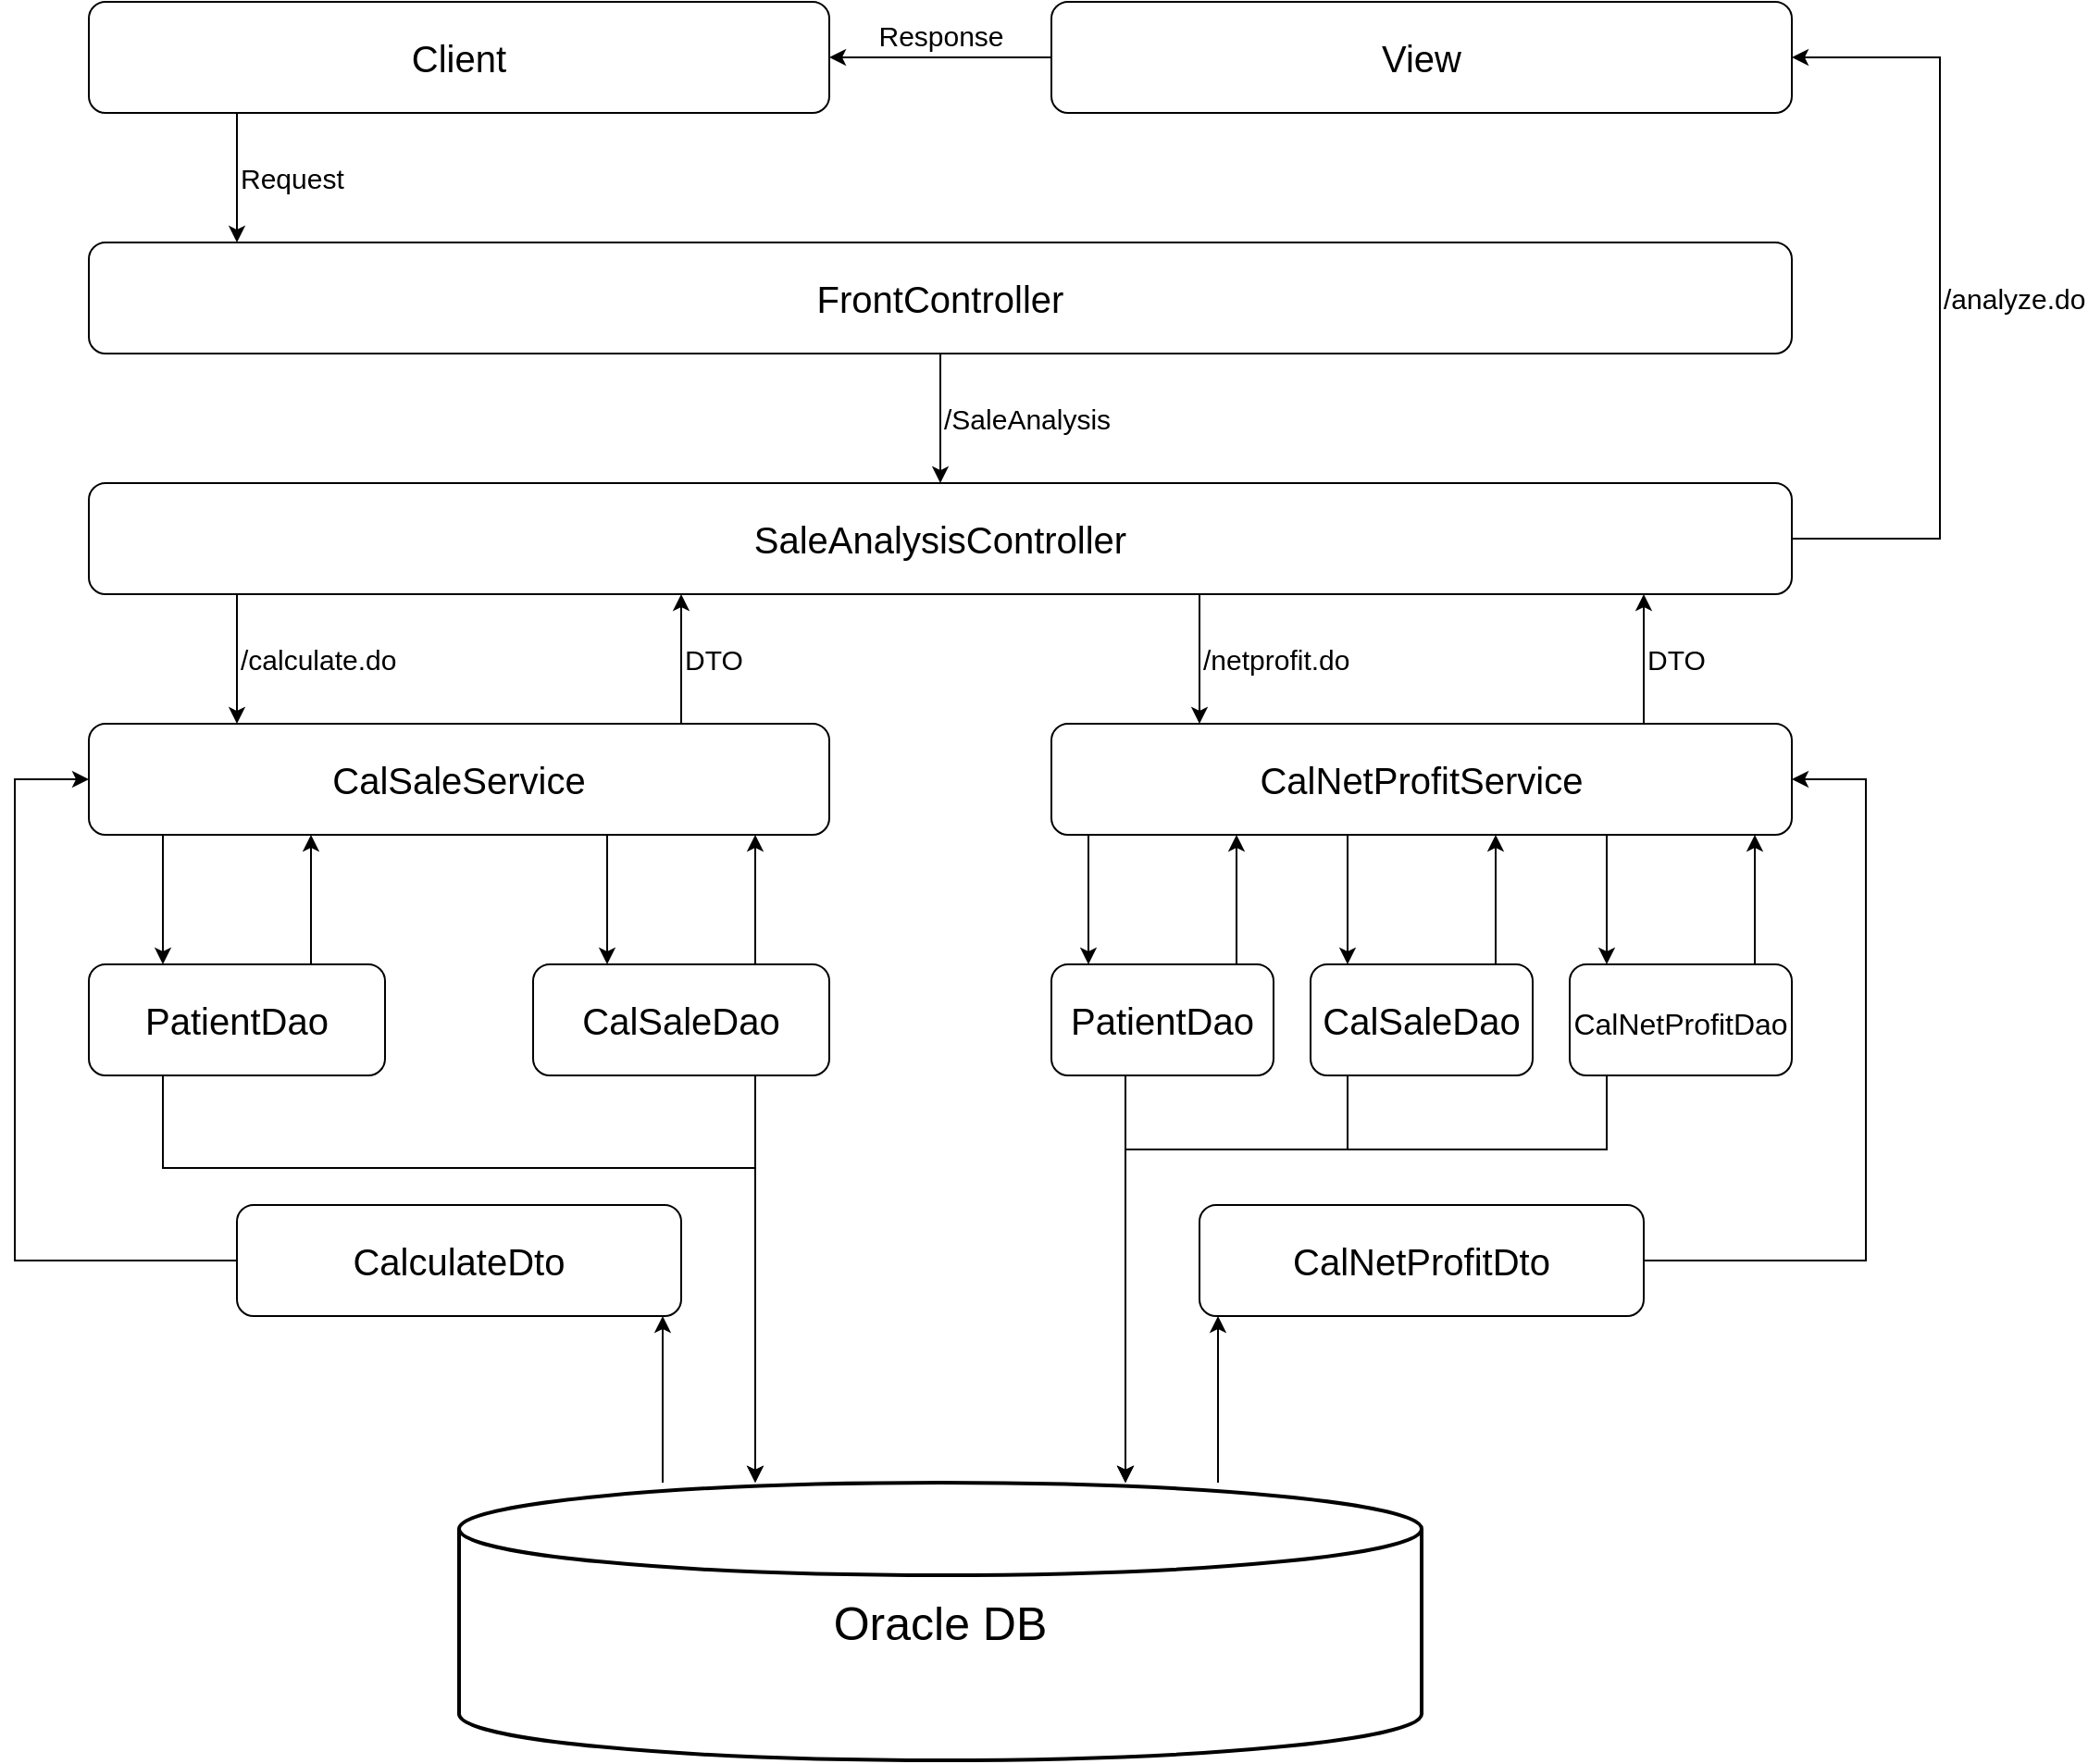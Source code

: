 <mxfile version="23.0.2" type="device">
  <diagram name="페이지-1" id="oxuczk6J3Nqm5BJ1pF_r">
    <mxGraphModel dx="1098" dy="828" grid="1" gridSize="10" guides="1" tooltips="1" connect="1" arrows="1" fold="1" page="1" pageScale="1" pageWidth="827" pageHeight="1169" math="0" shadow="0">
      <root>
        <mxCell id="0" />
        <mxCell id="1" parent="0" />
        <mxCell id="GygWWia3DeuVAO6C8tGU-1" value="&lt;font style=&quot;font-size: 20px;&quot;&gt;Client&lt;/font&gt;" style="rounded=1;whiteSpace=wrap;html=1;" parent="1" vertex="1">
          <mxGeometry x="120" y="80" width="400" height="60" as="geometry" />
        </mxCell>
        <mxCell id="GygWWia3DeuVAO6C8tGU-4" value="&lt;span style=&quot;font-size: 20px;&quot;&gt;FrontController&lt;/span&gt;" style="rounded=1;whiteSpace=wrap;html=1;" parent="1" vertex="1">
          <mxGeometry x="120" y="210" width="920" height="60" as="geometry" />
        </mxCell>
        <mxCell id="GygWWia3DeuVAO6C8tGU-5" value="&lt;font style=&quot;font-size: 20px;&quot;&gt;View&lt;/font&gt;" style="rounded=1;whiteSpace=wrap;html=1;" parent="1" vertex="1">
          <mxGeometry x="640" y="80" width="400" height="60" as="geometry" />
        </mxCell>
        <mxCell id="GygWWia3DeuVAO6C8tGU-6" value="&lt;span style=&quot;font-size: 20px;&quot;&gt;SaleAnalysisController&lt;/span&gt;" style="rounded=1;whiteSpace=wrap;html=1;" parent="1" vertex="1">
          <mxGeometry x="120" y="340" width="920" height="60" as="geometry" />
        </mxCell>
        <mxCell id="GygWWia3DeuVAO6C8tGU-7" value="/SaleAnalysis" style="endArrow=classic;html=1;rounded=0;exitX=0.5;exitY=1;exitDx=0;exitDy=0;entryX=0.5;entryY=0;entryDx=0;entryDy=0;labelPosition=right;verticalLabelPosition=middle;align=left;verticalAlign=middle;fontSize=15;" parent="1" source="GygWWia3DeuVAO6C8tGU-4" target="GygWWia3DeuVAO6C8tGU-6" edge="1">
          <mxGeometry width="50" height="50" relative="1" as="geometry">
            <mxPoint x="640" y="330" as="sourcePoint" />
            <mxPoint x="690" y="280" as="targetPoint" />
          </mxGeometry>
        </mxCell>
        <mxCell id="GygWWia3DeuVAO6C8tGU-8" value="&lt;span style=&quot;font-size: 20px;&quot;&gt;CalSaleService&lt;/span&gt;" style="rounded=1;whiteSpace=wrap;html=1;" parent="1" vertex="1">
          <mxGeometry x="120" y="470" width="400" height="60" as="geometry" />
        </mxCell>
        <mxCell id="GygWWia3DeuVAO6C8tGU-9" value="&lt;font style=&quot;font-size: 20px;&quot;&gt;CalNetProfitService&lt;/font&gt;" style="rounded=1;whiteSpace=wrap;html=1;" parent="1" vertex="1">
          <mxGeometry x="640" y="470" width="400" height="60" as="geometry" />
        </mxCell>
        <mxCell id="GygWWia3DeuVAO6C8tGU-10" value="/calculate.do" style="endArrow=classic;html=1;rounded=0;exitX=0.5;exitY=1;exitDx=0;exitDy=0;entryX=0.5;entryY=0;entryDx=0;entryDy=0;labelPosition=right;verticalLabelPosition=middle;align=left;verticalAlign=middle;fontSize=15;" parent="1" edge="1">
          <mxGeometry width="50" height="50" relative="1" as="geometry">
            <mxPoint x="200" y="400" as="sourcePoint" />
            <mxPoint x="200" y="470" as="targetPoint" />
          </mxGeometry>
        </mxCell>
        <mxCell id="GygWWia3DeuVAO6C8tGU-11" value="/netprofit.do" style="endArrow=classic;html=1;rounded=0;exitX=0.5;exitY=1;exitDx=0;exitDy=0;entryX=0.5;entryY=0;entryDx=0;entryDy=0;labelPosition=right;verticalLabelPosition=middle;align=left;verticalAlign=middle;fontSize=15;" parent="1" edge="1">
          <mxGeometry width="50" height="50" relative="1" as="geometry">
            <mxPoint x="720" y="400" as="sourcePoint" />
            <mxPoint x="720" y="470" as="targetPoint" />
          </mxGeometry>
        </mxCell>
        <mxCell id="GygWWia3DeuVAO6C8tGU-12" value="/analyze.do" style="endArrow=classic;html=1;rounded=0;labelPosition=right;verticalLabelPosition=middle;align=left;verticalAlign=middle;fontSize=15;exitX=1;exitY=0.5;exitDx=0;exitDy=0;entryX=1;entryY=0.5;entryDx=0;entryDy=0;edgeStyle=orthogonalEdgeStyle;" parent="1" source="GygWWia3DeuVAO6C8tGU-6" target="GygWWia3DeuVAO6C8tGU-5" edge="1">
          <mxGeometry width="50" height="50" relative="1" as="geometry">
            <mxPoint x="678" y="340" as="sourcePoint" />
            <mxPoint x="878" y="140" as="targetPoint" />
            <Array as="points">
              <mxPoint x="1120" y="370" />
              <mxPoint x="1120" y="110" />
            </Array>
          </mxGeometry>
        </mxCell>
        <mxCell id="GygWWia3DeuVAO6C8tGU-13" value="PatientDao" style="rounded=1;whiteSpace=wrap;html=1;fontSize=20;" parent="1" vertex="1">
          <mxGeometry x="120" y="600" width="160" height="60" as="geometry" />
        </mxCell>
        <mxCell id="GygWWia3DeuVAO6C8tGU-14" value="CalSaleDao" style="rounded=1;whiteSpace=wrap;html=1;fontSize=20;" parent="1" vertex="1">
          <mxGeometry x="360" y="600" width="160" height="60" as="geometry" />
        </mxCell>
        <mxCell id="GygWWia3DeuVAO6C8tGU-15" value="" style="endArrow=classic;html=1;rounded=0;exitX=0.5;exitY=1;exitDx=0;exitDy=0;entryX=0.5;entryY=0;entryDx=0;entryDy=0;labelPosition=right;verticalLabelPosition=middle;align=left;verticalAlign=middle;fontSize=15;" parent="1" edge="1">
          <mxGeometry width="50" height="50" relative="1" as="geometry">
            <mxPoint x="160" y="530" as="sourcePoint" />
            <mxPoint x="160" y="600" as="targetPoint" />
          </mxGeometry>
        </mxCell>
        <mxCell id="GygWWia3DeuVAO6C8tGU-16" value="" style="endArrow=classic;html=1;rounded=0;exitX=0.5;exitY=1;exitDx=0;exitDy=0;entryX=0.5;entryY=0;entryDx=0;entryDy=0;labelPosition=right;verticalLabelPosition=middle;align=left;verticalAlign=middle;fontSize=15;" parent="1" edge="1">
          <mxGeometry width="50" height="50" relative="1" as="geometry">
            <mxPoint x="400" y="530" as="sourcePoint" />
            <mxPoint x="400" y="600" as="targetPoint" />
          </mxGeometry>
        </mxCell>
        <mxCell id="GygWWia3DeuVAO6C8tGU-17" value="" style="endArrow=classic;html=1;rounded=0;exitX=0.5;exitY=1;exitDx=0;exitDy=0;entryX=0.5;entryY=0;entryDx=0;entryDy=0;labelPosition=right;verticalLabelPosition=middle;align=left;verticalAlign=middle;fontSize=15;" parent="1" edge="1">
          <mxGeometry width="50" height="50" relative="1" as="geometry">
            <mxPoint x="480" y="600" as="sourcePoint" />
            <mxPoint x="480" y="530" as="targetPoint" />
          </mxGeometry>
        </mxCell>
        <mxCell id="GygWWia3DeuVAO6C8tGU-18" value="" style="endArrow=classic;html=1;rounded=0;exitX=0.5;exitY=1;exitDx=0;exitDy=0;entryX=0.5;entryY=0;entryDx=0;entryDy=0;labelPosition=right;verticalLabelPosition=middle;align=left;verticalAlign=middle;fontSize=15;" parent="1" edge="1">
          <mxGeometry width="50" height="50" relative="1" as="geometry">
            <mxPoint x="240" y="600" as="sourcePoint" />
            <mxPoint x="240" y="530" as="targetPoint" />
          </mxGeometry>
        </mxCell>
        <mxCell id="GygWWia3DeuVAO6C8tGU-19" value="&lt;span style=&quot;font-size: 20px;&quot;&gt;CalculateDto&lt;/span&gt;" style="rounded=1;whiteSpace=wrap;html=1;" parent="1" vertex="1">
          <mxGeometry x="200" y="730" width="240" height="60" as="geometry" />
        </mxCell>
        <mxCell id="GygWWia3DeuVAO6C8tGU-20" value="PatientDao" style="rounded=1;whiteSpace=wrap;html=1;fontSize=20;" parent="1" vertex="1">
          <mxGeometry x="640" y="600" width="120" height="60" as="geometry" />
        </mxCell>
        <mxCell id="GygWWia3DeuVAO6C8tGU-21" value="CalSaleDao" style="rounded=1;whiteSpace=wrap;html=1;fontSize=20;" parent="1" vertex="1">
          <mxGeometry x="780" y="600" width="120" height="60" as="geometry" />
        </mxCell>
        <mxCell id="GygWWia3DeuVAO6C8tGU-22" value="&lt;font style=&quot;font-size: 16px;&quot;&gt;CalNetProfitDao&lt;/font&gt;" style="rounded=1;whiteSpace=wrap;html=1;fontSize=20;" parent="1" vertex="1">
          <mxGeometry x="920" y="600" width="120" height="60" as="geometry" />
        </mxCell>
        <mxCell id="GygWWia3DeuVAO6C8tGU-23" value="" style="endArrow=classic;html=1;rounded=0;exitX=0.5;exitY=1;exitDx=0;exitDy=0;entryX=0.5;entryY=0;entryDx=0;entryDy=0;labelPosition=right;verticalLabelPosition=middle;align=left;verticalAlign=middle;fontSize=15;" parent="1" edge="1">
          <mxGeometry width="50" height="50" relative="1" as="geometry">
            <mxPoint x="660" y="530" as="sourcePoint" />
            <mxPoint x="660" y="600" as="targetPoint" />
          </mxGeometry>
        </mxCell>
        <mxCell id="GygWWia3DeuVAO6C8tGU-24" value="" style="endArrow=classic;html=1;rounded=0;exitX=0.5;exitY=1;exitDx=0;exitDy=0;entryX=0.5;entryY=0;entryDx=0;entryDy=0;labelPosition=right;verticalLabelPosition=middle;align=left;verticalAlign=middle;fontSize=15;" parent="1" edge="1">
          <mxGeometry width="50" height="50" relative="1" as="geometry">
            <mxPoint x="740" y="600" as="sourcePoint" />
            <mxPoint x="740" y="530" as="targetPoint" />
          </mxGeometry>
        </mxCell>
        <mxCell id="GygWWia3DeuVAO6C8tGU-25" value="" style="endArrow=classic;html=1;rounded=0;exitX=0.5;exitY=1;exitDx=0;exitDy=0;entryX=0.5;entryY=0;entryDx=0;entryDy=0;labelPosition=right;verticalLabelPosition=middle;align=left;verticalAlign=middle;fontSize=15;" parent="1" edge="1">
          <mxGeometry width="50" height="50" relative="1" as="geometry">
            <mxPoint x="800" y="530" as="sourcePoint" />
            <mxPoint x="800" y="600" as="targetPoint" />
          </mxGeometry>
        </mxCell>
        <mxCell id="GygWWia3DeuVAO6C8tGU-26" value="" style="endArrow=classic;html=1;rounded=0;exitX=0.5;exitY=1;exitDx=0;exitDy=0;entryX=0.5;entryY=0;entryDx=0;entryDy=0;labelPosition=right;verticalLabelPosition=middle;align=left;verticalAlign=middle;fontSize=15;" parent="1" edge="1">
          <mxGeometry width="50" height="50" relative="1" as="geometry">
            <mxPoint x="880" y="600" as="sourcePoint" />
            <mxPoint x="880" y="530" as="targetPoint" />
          </mxGeometry>
        </mxCell>
        <mxCell id="GygWWia3DeuVAO6C8tGU-27" value="" style="endArrow=classic;html=1;rounded=0;exitX=0.5;exitY=1;exitDx=0;exitDy=0;entryX=0.5;entryY=0;entryDx=0;entryDy=0;labelPosition=right;verticalLabelPosition=middle;align=left;verticalAlign=middle;fontSize=15;" parent="1" edge="1">
          <mxGeometry width="50" height="50" relative="1" as="geometry">
            <mxPoint x="940" y="530" as="sourcePoint" />
            <mxPoint x="940" y="600" as="targetPoint" />
          </mxGeometry>
        </mxCell>
        <mxCell id="GygWWia3DeuVAO6C8tGU-28" value="" style="endArrow=classic;html=1;rounded=0;exitX=0.5;exitY=1;exitDx=0;exitDy=0;entryX=0.5;entryY=0;entryDx=0;entryDy=0;labelPosition=right;verticalLabelPosition=middle;align=left;verticalAlign=middle;fontSize=15;" parent="1" edge="1">
          <mxGeometry width="50" height="50" relative="1" as="geometry">
            <mxPoint x="1020" y="600" as="sourcePoint" />
            <mxPoint x="1020" y="530" as="targetPoint" />
          </mxGeometry>
        </mxCell>
        <mxCell id="GygWWia3DeuVAO6C8tGU-29" value="&lt;span style=&quot;font-size: 20px;&quot;&gt;CalNetProfitDto&lt;/span&gt;" style="rounded=1;whiteSpace=wrap;html=1;" parent="1" vertex="1">
          <mxGeometry x="720" y="730" width="240" height="60" as="geometry" />
        </mxCell>
        <mxCell id="GygWWia3DeuVAO6C8tGU-30" value="DTO" style="endArrow=classic;html=1;rounded=0;exitX=0.5;exitY=1;exitDx=0;exitDy=0;entryX=0.5;entryY=0;entryDx=0;entryDy=0;labelPosition=right;verticalLabelPosition=middle;align=left;verticalAlign=middle;fontSize=15;" parent="1" edge="1">
          <mxGeometry width="50" height="50" relative="1" as="geometry">
            <mxPoint x="440" y="470" as="sourcePoint" />
            <mxPoint x="440" y="400" as="targetPoint" />
          </mxGeometry>
        </mxCell>
        <mxCell id="GygWWia3DeuVAO6C8tGU-31" value="DTO" style="endArrow=classic;html=1;rounded=0;exitX=0.5;exitY=1;exitDx=0;exitDy=0;entryX=0.5;entryY=0;entryDx=0;entryDy=0;labelPosition=right;verticalLabelPosition=middle;align=left;verticalAlign=middle;fontSize=15;" parent="1" edge="1">
          <mxGeometry width="50" height="50" relative="1" as="geometry">
            <mxPoint x="960" y="470" as="sourcePoint" />
            <mxPoint x="960" y="400" as="targetPoint" />
          </mxGeometry>
        </mxCell>
        <mxCell id="GygWWia3DeuVAO6C8tGU-32" value="&lt;font style=&quot;font-size: 25px;&quot;&gt;Oracle DB&lt;/font&gt;" style="strokeWidth=2;html=1;shape=mxgraph.flowchart.database;whiteSpace=wrap;" parent="1" vertex="1">
          <mxGeometry x="320" y="880" width="520" height="150" as="geometry" />
        </mxCell>
        <mxCell id="2sOtz8-a8C8hrl0-mDpk-1" value="" style="endArrow=classic;html=1;rounded=0;exitX=0.5;exitY=1;exitDx=0;exitDy=0;labelPosition=right;verticalLabelPosition=middle;align=left;verticalAlign=middle;fontSize=15;edgeStyle=orthogonalEdgeStyle;" edge="1" parent="1" target="GygWWia3DeuVAO6C8tGU-32">
          <mxGeometry width="50" height="50" relative="1" as="geometry">
            <mxPoint x="160" y="660" as="sourcePoint" />
            <mxPoint x="160" y="730" as="targetPoint" />
            <Array as="points">
              <mxPoint x="160" y="710" />
              <mxPoint x="480" y="710" />
            </Array>
          </mxGeometry>
        </mxCell>
        <mxCell id="2sOtz8-a8C8hrl0-mDpk-2" value="" style="endArrow=classic;html=1;rounded=0;labelPosition=right;verticalLabelPosition=middle;align=left;verticalAlign=middle;fontSize=15;edgeStyle=orthogonalEdgeStyle;" edge="1" parent="1" source="GygWWia3DeuVAO6C8tGU-14" target="GygWWia3DeuVAO6C8tGU-32">
          <mxGeometry width="50" height="50" relative="1" as="geometry">
            <mxPoint x="480" y="660" as="sourcePoint" />
            <mxPoint x="480" y="730" as="targetPoint" />
            <Array as="points">
              <mxPoint x="480" y="780" />
              <mxPoint x="480" y="780" />
            </Array>
          </mxGeometry>
        </mxCell>
        <mxCell id="2sOtz8-a8C8hrl0-mDpk-3" value="" style="endArrow=classic;html=1;rounded=0;labelPosition=right;verticalLabelPosition=middle;align=left;verticalAlign=middle;fontSize=15;edgeStyle=orthogonalEdgeStyle;" edge="1" parent="1" source="GygWWia3DeuVAO6C8tGU-20" target="GygWWia3DeuVAO6C8tGU-32">
          <mxGeometry width="50" height="50" relative="1" as="geometry">
            <mxPoint x="660" y="660" as="sourcePoint" />
            <mxPoint x="660" y="730" as="targetPoint" />
            <Array as="points">
              <mxPoint x="680" y="780" />
              <mxPoint x="680" y="780" />
            </Array>
          </mxGeometry>
        </mxCell>
        <mxCell id="2sOtz8-a8C8hrl0-mDpk-4" value="" style="endArrow=classic;html=1;rounded=0;labelPosition=right;verticalLabelPosition=middle;align=left;verticalAlign=middle;fontSize=15;edgeStyle=orthogonalEdgeStyle;" edge="1" parent="1" source="GygWWia3DeuVAO6C8tGU-21" target="GygWWia3DeuVAO6C8tGU-32">
          <mxGeometry width="50" height="50" relative="1" as="geometry">
            <mxPoint x="800" y="660" as="sourcePoint" />
            <mxPoint x="801" y="880" as="targetPoint" />
            <Array as="points">
              <mxPoint x="800" y="700" />
              <mxPoint x="680" y="700" />
            </Array>
          </mxGeometry>
        </mxCell>
        <mxCell id="2sOtz8-a8C8hrl0-mDpk-5" value="" style="endArrow=classic;html=1;rounded=0;labelPosition=right;verticalLabelPosition=middle;align=left;verticalAlign=middle;fontSize=15;edgeStyle=orthogonalEdgeStyle;" edge="1" parent="1" source="GygWWia3DeuVAO6C8tGU-22" target="GygWWia3DeuVAO6C8tGU-32">
          <mxGeometry width="50" height="50" relative="1" as="geometry">
            <mxPoint x="810" y="670" as="sourcePoint" />
            <mxPoint x="670" y="890" as="targetPoint" />
            <Array as="points">
              <mxPoint x="940" y="700" />
              <mxPoint x="680" y="700" />
            </Array>
          </mxGeometry>
        </mxCell>
        <mxCell id="2sOtz8-a8C8hrl0-mDpk-6" value="" style="endArrow=classic;html=1;rounded=0;labelPosition=right;verticalLabelPosition=middle;align=left;verticalAlign=middle;fontSize=15;edgeStyle=orthogonalEdgeStyle;" edge="1" parent="1" source="GygWWia3DeuVAO6C8tGU-19" target="GygWWia3DeuVAO6C8tGU-8">
          <mxGeometry width="50" height="50" relative="1" as="geometry">
            <mxPoint x="80" y="700" as="sourcePoint" />
            <mxPoint x="80" y="630" as="targetPoint" />
            <Array as="points">
              <mxPoint x="80" y="760" />
              <mxPoint x="80" y="500" />
            </Array>
          </mxGeometry>
        </mxCell>
        <mxCell id="2sOtz8-a8C8hrl0-mDpk-9" value="" style="endArrow=classic;html=1;rounded=0;labelPosition=right;verticalLabelPosition=middle;align=left;verticalAlign=middle;fontSize=15;edgeStyle=orthogonalEdgeStyle;" edge="1" parent="1" source="GygWWia3DeuVAO6C8tGU-29" target="GygWWia3DeuVAO6C8tGU-9">
          <mxGeometry width="50" height="50" relative="1" as="geometry">
            <mxPoint x="1080" y="710" as="sourcePoint" />
            <mxPoint x="1080" y="640" as="targetPoint" />
            <Array as="points">
              <mxPoint x="1080" y="760" />
              <mxPoint x="1080" y="500" />
            </Array>
          </mxGeometry>
        </mxCell>
        <mxCell id="2sOtz8-a8C8hrl0-mDpk-10" value="Request" style="endArrow=classic;html=1;rounded=0;exitX=0.5;exitY=1;exitDx=0;exitDy=0;entryX=0.5;entryY=0;entryDx=0;entryDy=0;labelPosition=right;verticalLabelPosition=middle;align=left;verticalAlign=middle;fontSize=15;" edge="1" parent="1">
          <mxGeometry width="50" height="50" relative="1" as="geometry">
            <mxPoint x="200" y="140" as="sourcePoint" />
            <mxPoint x="200" y="210" as="targetPoint" />
          </mxGeometry>
        </mxCell>
        <mxCell id="2sOtz8-a8C8hrl0-mDpk-11" value="Response" style="endArrow=classic;html=1;rounded=0;labelPosition=right;verticalLabelPosition=middle;align=center;verticalAlign=bottom;fontSize=15;" edge="1" parent="1" source="GygWWia3DeuVAO6C8tGU-5" target="GygWWia3DeuVAO6C8tGU-1">
          <mxGeometry width="50" height="50" relative="1" as="geometry">
            <mxPoint x="560" y="130" as="sourcePoint" />
            <mxPoint x="560" y="200" as="targetPoint" />
          </mxGeometry>
        </mxCell>
        <mxCell id="2sOtz8-a8C8hrl0-mDpk-12" value="" style="endArrow=classic;html=1;rounded=0;labelPosition=right;verticalLabelPosition=middle;align=left;verticalAlign=middle;fontSize=15;edgeStyle=orthogonalEdgeStyle;" edge="1" parent="1" source="GygWWia3DeuVAO6C8tGU-32" target="GygWWia3DeuVAO6C8tGU-19">
          <mxGeometry width="50" height="50" relative="1" as="geometry">
            <mxPoint x="270" y="890" as="sourcePoint" />
            <mxPoint x="270" y="820" as="targetPoint" />
            <Array as="points">
              <mxPoint x="430" y="810" />
              <mxPoint x="430" y="810" />
            </Array>
          </mxGeometry>
        </mxCell>
        <mxCell id="2sOtz8-a8C8hrl0-mDpk-13" value="" style="endArrow=classic;html=1;rounded=0;labelPosition=right;verticalLabelPosition=middle;align=left;verticalAlign=middle;fontSize=15;edgeStyle=orthogonalEdgeStyle;" edge="1" parent="1">
          <mxGeometry width="50" height="50" relative="1" as="geometry">
            <mxPoint x="730" y="880" as="sourcePoint" />
            <mxPoint x="730" y="790" as="targetPoint" />
            <Array as="points">
              <mxPoint x="730" y="810" />
              <mxPoint x="730" y="810" />
            </Array>
          </mxGeometry>
        </mxCell>
      </root>
    </mxGraphModel>
  </diagram>
</mxfile>
